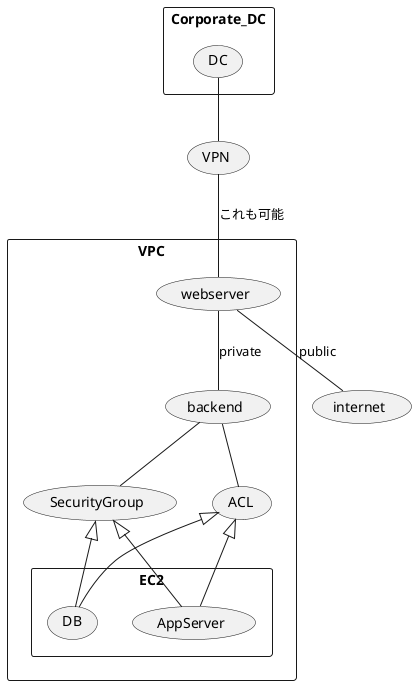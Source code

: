 @startuml

usecase internet

rectangle VPC {
  usecase webserver
  usecase backend
  usecase SecurityGroup
  usecase ACL

  rectangle EC2{
    usecase DB
    usecase AppServer
  }
  backend -- SecurityGroup
  backend -- ACL
  SecurityGroup <|-- DB
  SecurityGroup <|-- AppServer
  ACL <|-- DB
  ACL <|-- AppServer
  webserver -- backend:private

  webserver -- internet:public

}

rectangle Corporate_DC{
  usecase DC
}
usecase VPN
DC -- VPN
VPN -- webserver:これも可能
@enduml
